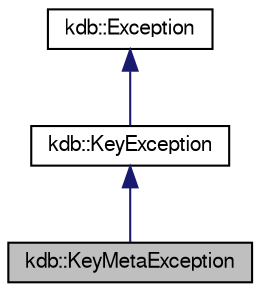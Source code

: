 digraph "kdb::KeyMetaException"
{
  edge [fontname="FreeSans",fontsize="10",labelfontname="FreeSans",labelfontsize="10"];
  node [fontname="FreeSans",fontsize="10",shape=record];
  Node1 [label="kdb::KeyMetaException",height=0.2,width=0.4,color="black", fillcolor="grey75", style="filled" fontcolor="black"];
  Node2 -> Node1 [dir="back",color="midnightblue",fontsize="10",style="solid",fontname="FreeSans"];
  Node2 [label="kdb::KeyException",height=0.2,width=0.4,color="black", fillcolor="white", style="filled",URL="$classkdb_1_1KeyException.html",tooltip="Base Class for any exception thrown by keys."];
  Node3 -> Node2 [dir="back",color="midnightblue",fontsize="10",style="solid",fontname="FreeSans"];
  Node3 [label="kdb::Exception",height=0.2,width=0.4,color="black", fillcolor="white", style="filled",URL="$classkdb_1_1Exception.html",tooltip="Base class for all elektra exceptions."];
}
